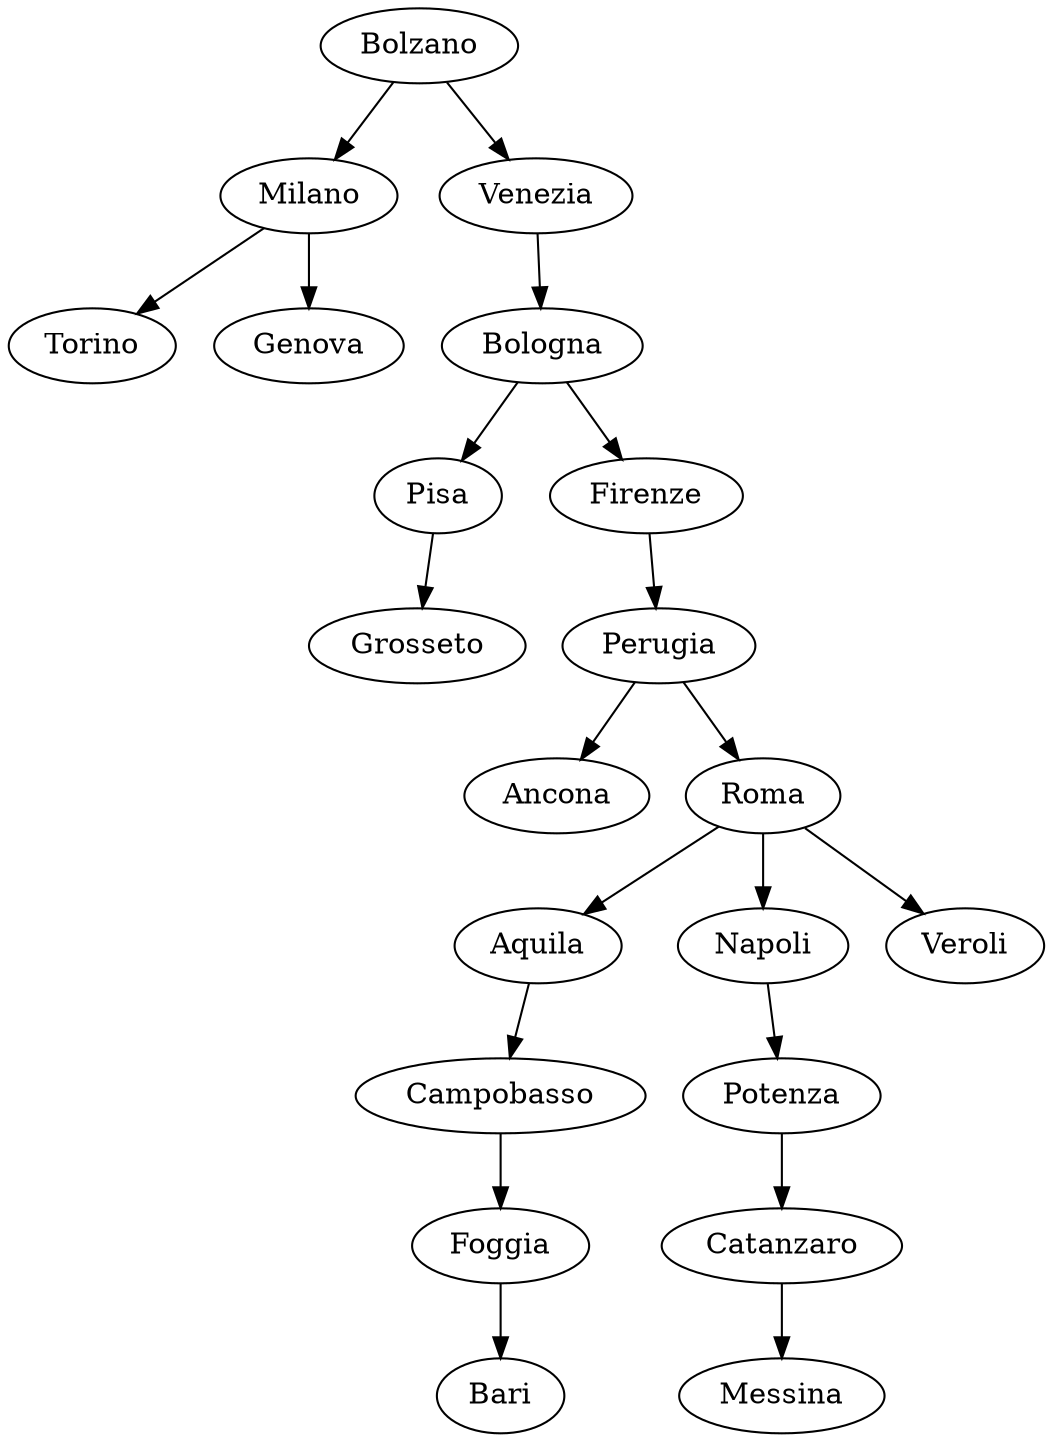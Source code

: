 digraph Tree {Aquila->Campobasso
Bologna->Pisa
Bologna->Firenze
Bolzano->Milano
Bolzano->Venezia
Campobasso->Foggia
Catanzaro->Messina
Firenze->Perugia
Foggia->Bari
Milano->Torino
Milano->Genova
Napoli->Potenza
Perugia->Ancona
Perugia->Roma
Pisa->Grosseto
Potenza->Catanzaro
Roma->Aquila
Roma->Napoli
Roma->Veroli
Venezia->Bologna
}
